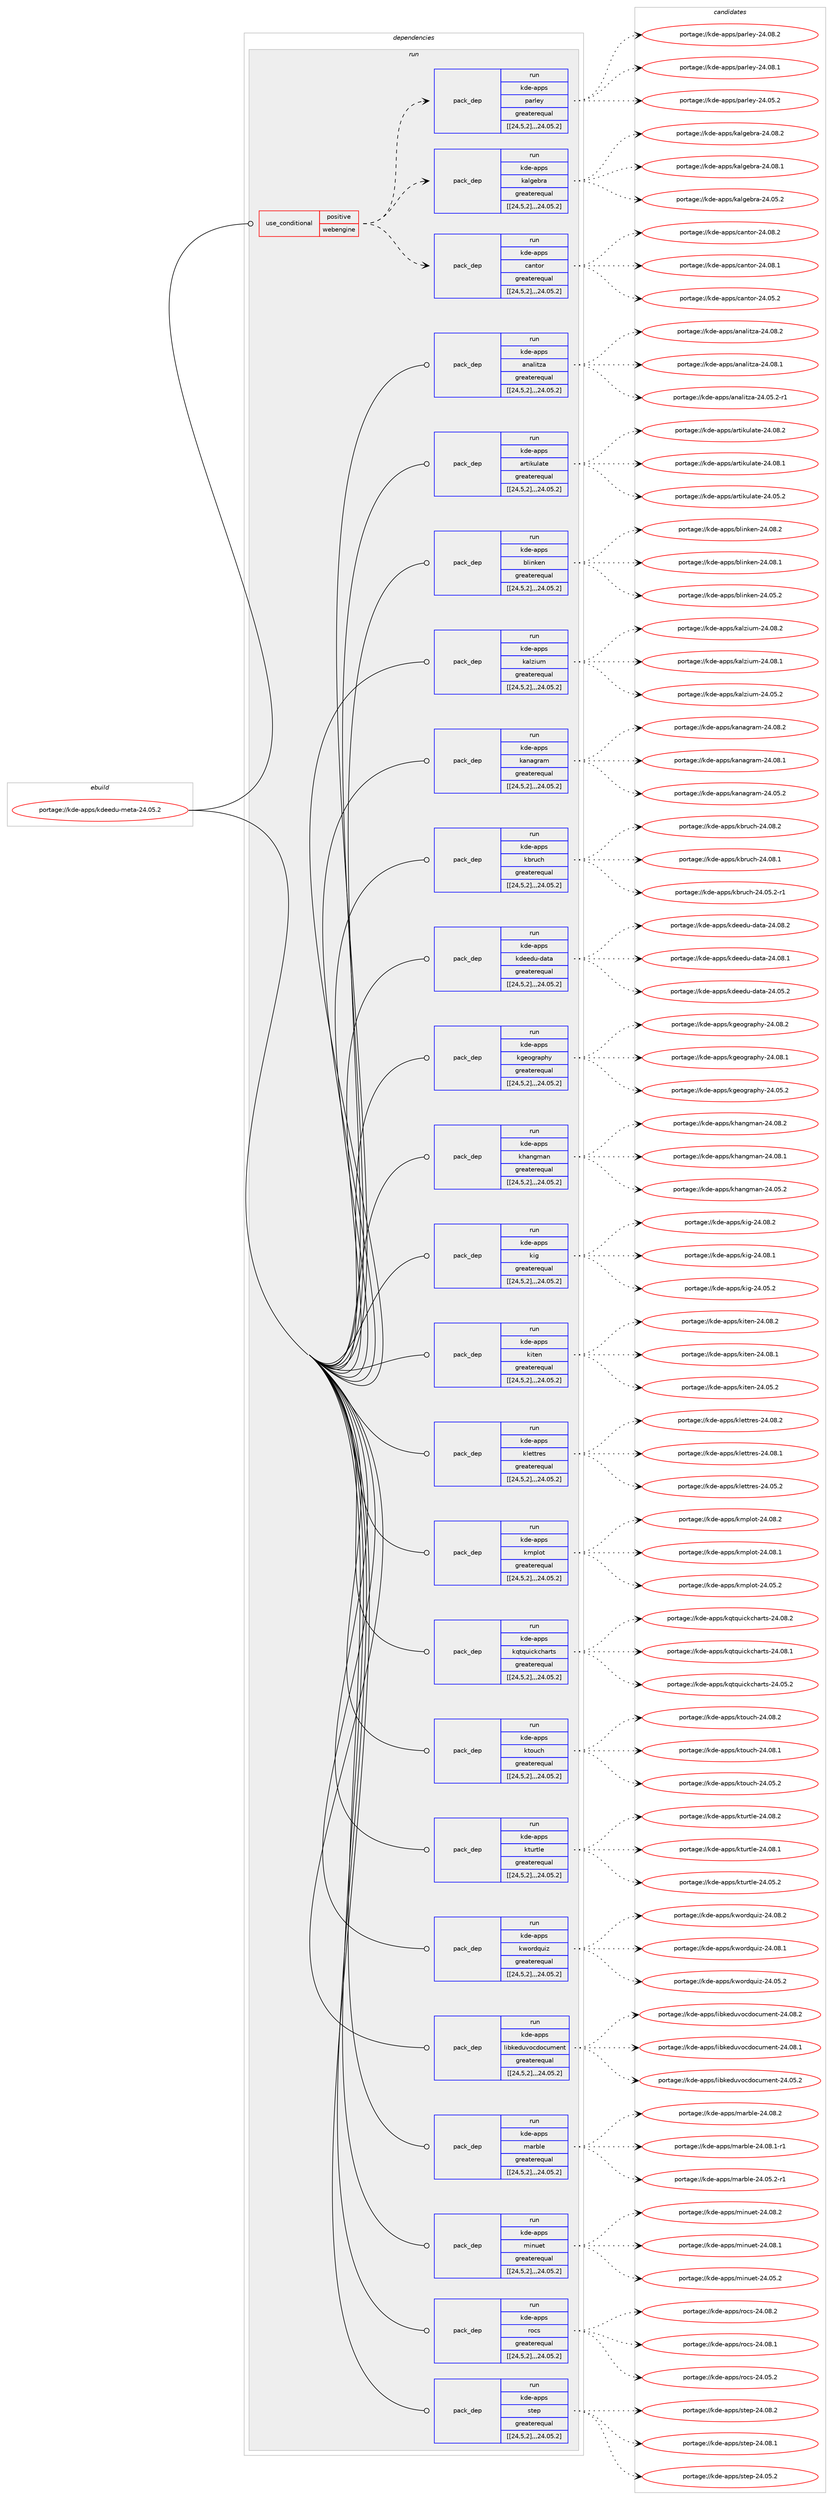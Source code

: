 digraph prolog {

# *************
# Graph options
# *************

newrank=true;
concentrate=true;
compound=true;
graph [rankdir=LR,fontname=Helvetica,fontsize=10,ranksep=1.5];#, ranksep=2.5, nodesep=0.2];
edge  [arrowhead=vee];
node  [fontname=Helvetica,fontsize=10];

# **********
# The ebuild
# **********

subgraph cluster_leftcol {
color=gray;
label=<<i>ebuild</i>>;
id [label="portage://kde-apps/kdeedu-meta-24.05.2", color=red, width=4, href="../kde-apps/kdeedu-meta-24.05.2.svg"];
}

# ****************
# The dependencies
# ****************

subgraph cluster_midcol {
color=gray;
label=<<i>dependencies</i>>;
subgraph cluster_compile {
fillcolor="#eeeeee";
style=filled;
label=<<i>compile</i>>;
}
subgraph cluster_compileandrun {
fillcolor="#eeeeee";
style=filled;
label=<<i>compile and run</i>>;
}
subgraph cluster_run {
fillcolor="#eeeeee";
style=filled;
label=<<i>run</i>>;
subgraph cond71968 {
dependency265942 [label=<<TABLE BORDER="0" CELLBORDER="1" CELLSPACING="0" CELLPADDING="4"><TR><TD ROWSPAN="3" CELLPADDING="10">use_conditional</TD></TR><TR><TD>positive</TD></TR><TR><TD>webengine</TD></TR></TABLE>>, shape=none, color=red];
subgraph pack192084 {
dependency265943 [label=<<TABLE BORDER="0" CELLBORDER="1" CELLSPACING="0" CELLPADDING="4" WIDTH="220"><TR><TD ROWSPAN="6" CELLPADDING="30">pack_dep</TD></TR><TR><TD WIDTH="110">run</TD></TR><TR><TD>kde-apps</TD></TR><TR><TD>cantor</TD></TR><TR><TD>greaterequal</TD></TR><TR><TD>[[24,5,2],,,24.05.2]</TD></TR></TABLE>>, shape=none, color=blue];
}
dependency265942:e -> dependency265943:w [weight=20,style="dashed",arrowhead="vee"];
subgraph pack192085 {
dependency265967 [label=<<TABLE BORDER="0" CELLBORDER="1" CELLSPACING="0" CELLPADDING="4" WIDTH="220"><TR><TD ROWSPAN="6" CELLPADDING="30">pack_dep</TD></TR><TR><TD WIDTH="110">run</TD></TR><TR><TD>kde-apps</TD></TR><TR><TD>kalgebra</TD></TR><TR><TD>greaterequal</TD></TR><TR><TD>[[24,5,2],,,24.05.2]</TD></TR></TABLE>>, shape=none, color=blue];
}
dependency265942:e -> dependency265967:w [weight=20,style="dashed",arrowhead="vee"];
subgraph pack192103 {
dependency265972 [label=<<TABLE BORDER="0" CELLBORDER="1" CELLSPACING="0" CELLPADDING="4" WIDTH="220"><TR><TD ROWSPAN="6" CELLPADDING="30">pack_dep</TD></TR><TR><TD WIDTH="110">run</TD></TR><TR><TD>kde-apps</TD></TR><TR><TD>parley</TD></TR><TR><TD>greaterequal</TD></TR><TR><TD>[[24,5,2],,,24.05.2]</TD></TR></TABLE>>, shape=none, color=blue];
}
dependency265942:e -> dependency265972:w [weight=20,style="dashed",arrowhead="vee"];
}
id:e -> dependency265942:w [weight=20,style="solid",arrowhead="odot"];
subgraph pack192121 {
dependency266018 [label=<<TABLE BORDER="0" CELLBORDER="1" CELLSPACING="0" CELLPADDING="4" WIDTH="220"><TR><TD ROWSPAN="6" CELLPADDING="30">pack_dep</TD></TR><TR><TD WIDTH="110">run</TD></TR><TR><TD>kde-apps</TD></TR><TR><TD>analitza</TD></TR><TR><TD>greaterequal</TD></TR><TR><TD>[[24,5,2],,,24.05.2]</TD></TR></TABLE>>, shape=none, color=blue];
}
id:e -> dependency266018:w [weight=20,style="solid",arrowhead="odot"];
subgraph pack192150 {
dependency266054 [label=<<TABLE BORDER="0" CELLBORDER="1" CELLSPACING="0" CELLPADDING="4" WIDTH="220"><TR><TD ROWSPAN="6" CELLPADDING="30">pack_dep</TD></TR><TR><TD WIDTH="110">run</TD></TR><TR><TD>kde-apps</TD></TR><TR><TD>artikulate</TD></TR><TR><TD>greaterequal</TD></TR><TR><TD>[[24,5,2],,,24.05.2]</TD></TR></TABLE>>, shape=none, color=blue];
}
id:e -> dependency266054:w [weight=20,style="solid",arrowhead="odot"];
subgraph pack192223 {
dependency266108 [label=<<TABLE BORDER="0" CELLBORDER="1" CELLSPACING="0" CELLPADDING="4" WIDTH="220"><TR><TD ROWSPAN="6" CELLPADDING="30">pack_dep</TD></TR><TR><TD WIDTH="110">run</TD></TR><TR><TD>kde-apps</TD></TR><TR><TD>blinken</TD></TR><TR><TD>greaterequal</TD></TR><TR><TD>[[24,5,2],,,24.05.2]</TD></TR></TABLE>>, shape=none, color=blue];
}
id:e -> dependency266108:w [weight=20,style="solid",arrowhead="odot"];
subgraph pack192257 {
dependency266150 [label=<<TABLE BORDER="0" CELLBORDER="1" CELLSPACING="0" CELLPADDING="4" WIDTH="220"><TR><TD ROWSPAN="6" CELLPADDING="30">pack_dep</TD></TR><TR><TD WIDTH="110">run</TD></TR><TR><TD>kde-apps</TD></TR><TR><TD>kalzium</TD></TR><TR><TD>greaterequal</TD></TR><TR><TD>[[24,5,2],,,24.05.2]</TD></TR></TABLE>>, shape=none, color=blue];
}
id:e -> dependency266150:w [weight=20,style="solid",arrowhead="odot"];
subgraph pack192272 {
dependency266182 [label=<<TABLE BORDER="0" CELLBORDER="1" CELLSPACING="0" CELLPADDING="4" WIDTH="220"><TR><TD ROWSPAN="6" CELLPADDING="30">pack_dep</TD></TR><TR><TD WIDTH="110">run</TD></TR><TR><TD>kde-apps</TD></TR><TR><TD>kanagram</TD></TR><TR><TD>greaterequal</TD></TR><TR><TD>[[24,5,2],,,24.05.2]</TD></TR></TABLE>>, shape=none, color=blue];
}
id:e -> dependency266182:w [weight=20,style="solid",arrowhead="odot"];
subgraph pack192322 {
dependency266257 [label=<<TABLE BORDER="0" CELLBORDER="1" CELLSPACING="0" CELLPADDING="4" WIDTH="220"><TR><TD ROWSPAN="6" CELLPADDING="30">pack_dep</TD></TR><TR><TD WIDTH="110">run</TD></TR><TR><TD>kde-apps</TD></TR><TR><TD>kbruch</TD></TR><TR><TD>greaterequal</TD></TR><TR><TD>[[24,5,2],,,24.05.2]</TD></TR></TABLE>>, shape=none, color=blue];
}
id:e -> dependency266257:w [weight=20,style="solid",arrowhead="odot"];
subgraph pack192349 {
dependency266261 [label=<<TABLE BORDER="0" CELLBORDER="1" CELLSPACING="0" CELLPADDING="4" WIDTH="220"><TR><TD ROWSPAN="6" CELLPADDING="30">pack_dep</TD></TR><TR><TD WIDTH="110">run</TD></TR><TR><TD>kde-apps</TD></TR><TR><TD>kdeedu-data</TD></TR><TR><TD>greaterequal</TD></TR><TR><TD>[[24,5,2],,,24.05.2]</TD></TR></TABLE>>, shape=none, color=blue];
}
id:e -> dependency266261:w [weight=20,style="solid",arrowhead="odot"];
subgraph pack192353 {
dependency266301 [label=<<TABLE BORDER="0" CELLBORDER="1" CELLSPACING="0" CELLPADDING="4" WIDTH="220"><TR><TD ROWSPAN="6" CELLPADDING="30">pack_dep</TD></TR><TR><TD WIDTH="110">run</TD></TR><TR><TD>kde-apps</TD></TR><TR><TD>kgeography</TD></TR><TR><TD>greaterequal</TD></TR><TR><TD>[[24,5,2],,,24.05.2]</TD></TR></TABLE>>, shape=none, color=blue];
}
id:e -> dependency266301:w [weight=20,style="solid",arrowhead="odot"];
subgraph pack192401 {
dependency266340 [label=<<TABLE BORDER="0" CELLBORDER="1" CELLSPACING="0" CELLPADDING="4" WIDTH="220"><TR><TD ROWSPAN="6" CELLPADDING="30">pack_dep</TD></TR><TR><TD WIDTH="110">run</TD></TR><TR><TD>kde-apps</TD></TR><TR><TD>khangman</TD></TR><TR><TD>greaterequal</TD></TR><TR><TD>[[24,5,2],,,24.05.2]</TD></TR></TABLE>>, shape=none, color=blue];
}
id:e -> dependency266340:w [weight=20,style="solid",arrowhead="odot"];
subgraph pack192418 {
dependency266377 [label=<<TABLE BORDER="0" CELLBORDER="1" CELLSPACING="0" CELLPADDING="4" WIDTH="220"><TR><TD ROWSPAN="6" CELLPADDING="30">pack_dep</TD></TR><TR><TD WIDTH="110">run</TD></TR><TR><TD>kde-apps</TD></TR><TR><TD>kig</TD></TR><TR><TD>greaterequal</TD></TR><TR><TD>[[24,5,2],,,24.05.2]</TD></TR></TABLE>>, shape=none, color=blue];
}
id:e -> dependency266377:w [weight=20,style="solid",arrowhead="odot"];
subgraph pack192450 {
dependency266419 [label=<<TABLE BORDER="0" CELLBORDER="1" CELLSPACING="0" CELLPADDING="4" WIDTH="220"><TR><TD ROWSPAN="6" CELLPADDING="30">pack_dep</TD></TR><TR><TD WIDTH="110">run</TD></TR><TR><TD>kde-apps</TD></TR><TR><TD>kiten</TD></TR><TR><TD>greaterequal</TD></TR><TR><TD>[[24,5,2],,,24.05.2]</TD></TR></TABLE>>, shape=none, color=blue];
}
id:e -> dependency266419:w [weight=20,style="solid",arrowhead="odot"];
subgraph pack192502 {
dependency266440 [label=<<TABLE BORDER="0" CELLBORDER="1" CELLSPACING="0" CELLPADDING="4" WIDTH="220"><TR><TD ROWSPAN="6" CELLPADDING="30">pack_dep</TD></TR><TR><TD WIDTH="110">run</TD></TR><TR><TD>kde-apps</TD></TR><TR><TD>klettres</TD></TR><TR><TD>greaterequal</TD></TR><TR><TD>[[24,5,2],,,24.05.2]</TD></TR></TABLE>>, shape=none, color=blue];
}
id:e -> dependency266440:w [weight=20,style="solid",arrowhead="odot"];
subgraph pack192505 {
dependency266458 [label=<<TABLE BORDER="0" CELLBORDER="1" CELLSPACING="0" CELLPADDING="4" WIDTH="220"><TR><TD ROWSPAN="6" CELLPADDING="30">pack_dep</TD></TR><TR><TD WIDTH="110">run</TD></TR><TR><TD>kde-apps</TD></TR><TR><TD>kmplot</TD></TR><TR><TD>greaterequal</TD></TR><TR><TD>[[24,5,2],,,24.05.2]</TD></TR></TABLE>>, shape=none, color=blue];
}
id:e -> dependency266458:w [weight=20,style="solid",arrowhead="odot"];
subgraph pack192529 {
dependency266462 [label=<<TABLE BORDER="0" CELLBORDER="1" CELLSPACING="0" CELLPADDING="4" WIDTH="220"><TR><TD ROWSPAN="6" CELLPADDING="30">pack_dep</TD></TR><TR><TD WIDTH="110">run</TD></TR><TR><TD>kde-apps</TD></TR><TR><TD>kqtquickcharts</TD></TR><TR><TD>greaterequal</TD></TR><TR><TD>[[24,5,2],,,24.05.2]</TD></TR></TABLE>>, shape=none, color=blue];
}
id:e -> dependency266462:w [weight=20,style="solid",arrowhead="odot"];
subgraph pack192533 {
dependency266467 [label=<<TABLE BORDER="0" CELLBORDER="1" CELLSPACING="0" CELLPADDING="4" WIDTH="220"><TR><TD ROWSPAN="6" CELLPADDING="30">pack_dep</TD></TR><TR><TD WIDTH="110">run</TD></TR><TR><TD>kde-apps</TD></TR><TR><TD>ktouch</TD></TR><TR><TD>greaterequal</TD></TR><TR><TD>[[24,5,2],,,24.05.2]</TD></TR></TABLE>>, shape=none, color=blue];
}
id:e -> dependency266467:w [weight=20,style="solid",arrowhead="odot"];
subgraph pack192587 {
dependency266529 [label=<<TABLE BORDER="0" CELLBORDER="1" CELLSPACING="0" CELLPADDING="4" WIDTH="220"><TR><TD ROWSPAN="6" CELLPADDING="30">pack_dep</TD></TR><TR><TD WIDTH="110">run</TD></TR><TR><TD>kde-apps</TD></TR><TR><TD>kturtle</TD></TR><TR><TD>greaterequal</TD></TR><TR><TD>[[24,5,2],,,24.05.2]</TD></TR></TABLE>>, shape=none, color=blue];
}
id:e -> dependency266529:w [weight=20,style="solid",arrowhead="odot"];
subgraph pack192591 {
dependency266535 [label=<<TABLE BORDER="0" CELLBORDER="1" CELLSPACING="0" CELLPADDING="4" WIDTH="220"><TR><TD ROWSPAN="6" CELLPADDING="30">pack_dep</TD></TR><TR><TD WIDTH="110">run</TD></TR><TR><TD>kde-apps</TD></TR><TR><TD>kwordquiz</TD></TR><TR><TD>greaterequal</TD></TR><TR><TD>[[24,5,2],,,24.05.2]</TD></TR></TABLE>>, shape=none, color=blue];
}
id:e -> dependency266535:w [weight=20,style="solid",arrowhead="odot"];
subgraph pack192595 {
dependency266550 [label=<<TABLE BORDER="0" CELLBORDER="1" CELLSPACING="0" CELLPADDING="4" WIDTH="220"><TR><TD ROWSPAN="6" CELLPADDING="30">pack_dep</TD></TR><TR><TD WIDTH="110">run</TD></TR><TR><TD>kde-apps</TD></TR><TR><TD>libkeduvocdocument</TD></TR><TR><TD>greaterequal</TD></TR><TR><TD>[[24,5,2],,,24.05.2]</TD></TR></TABLE>>, shape=none, color=blue];
}
id:e -> dependency266550:w [weight=20,style="solid",arrowhead="odot"];
subgraph pack192630 {
dependency266655 [label=<<TABLE BORDER="0" CELLBORDER="1" CELLSPACING="0" CELLPADDING="4" WIDTH="220"><TR><TD ROWSPAN="6" CELLPADDING="30">pack_dep</TD></TR><TR><TD WIDTH="110">run</TD></TR><TR><TD>kde-apps</TD></TR><TR><TD>marble</TD></TR><TR><TD>greaterequal</TD></TR><TR><TD>[[24,5,2],,,24.05.2]</TD></TR></TABLE>>, shape=none, color=blue];
}
id:e -> dependency266655:w [weight=20,style="solid",arrowhead="odot"];
subgraph pack192717 {
dependency266676 [label=<<TABLE BORDER="0" CELLBORDER="1" CELLSPACING="0" CELLPADDING="4" WIDTH="220"><TR><TD ROWSPAN="6" CELLPADDING="30">pack_dep</TD></TR><TR><TD WIDTH="110">run</TD></TR><TR><TD>kde-apps</TD></TR><TR><TD>minuet</TD></TR><TR><TD>greaterequal</TD></TR><TR><TD>[[24,5,2],,,24.05.2]</TD></TR></TABLE>>, shape=none, color=blue];
}
id:e -> dependency266676:w [weight=20,style="solid",arrowhead="odot"];
subgraph pack192737 {
dependency266698 [label=<<TABLE BORDER="0" CELLBORDER="1" CELLSPACING="0" CELLPADDING="4" WIDTH="220"><TR><TD ROWSPAN="6" CELLPADDING="30">pack_dep</TD></TR><TR><TD WIDTH="110">run</TD></TR><TR><TD>kde-apps</TD></TR><TR><TD>rocs</TD></TR><TR><TD>greaterequal</TD></TR><TR><TD>[[24,5,2],,,24.05.2]</TD></TR></TABLE>>, shape=none, color=blue];
}
id:e -> dependency266698:w [weight=20,style="solid",arrowhead="odot"];
subgraph pack192810 {
dependency266810 [label=<<TABLE BORDER="0" CELLBORDER="1" CELLSPACING="0" CELLPADDING="4" WIDTH="220"><TR><TD ROWSPAN="6" CELLPADDING="30">pack_dep</TD></TR><TR><TD WIDTH="110">run</TD></TR><TR><TD>kde-apps</TD></TR><TR><TD>step</TD></TR><TR><TD>greaterequal</TD></TR><TR><TD>[[24,5,2],,,24.05.2]</TD></TR></TABLE>>, shape=none, color=blue];
}
id:e -> dependency266810:w [weight=20,style="solid",arrowhead="odot"];
}
}

# **************
# The candidates
# **************

subgraph cluster_choices {
rank=same;
color=gray;
label=<<i>candidates</i>>;

subgraph choice192141 {
color=black;
nodesep=1;
choice10710010145971121121154799971101161111144550524648564650 [label="portage://kde-apps/cantor-24.08.2", color=red, width=4,href="../kde-apps/cantor-24.08.2.svg"];
choice10710010145971121121154799971101161111144550524648564649 [label="portage://kde-apps/cantor-24.08.1", color=red, width=4,href="../kde-apps/cantor-24.08.1.svg"];
choice10710010145971121121154799971101161111144550524648534650 [label="portage://kde-apps/cantor-24.05.2", color=red, width=4,href="../kde-apps/cantor-24.05.2.svg"];
dependency265943:e -> choice10710010145971121121154799971101161111144550524648564650:w [style=dotted,weight="100"];
dependency265943:e -> choice10710010145971121121154799971101161111144550524648564649:w [style=dotted,weight="100"];
dependency265943:e -> choice10710010145971121121154799971101161111144550524648534650:w [style=dotted,weight="100"];
}
subgraph choice192153 {
color=black;
nodesep=1;
choice1071001014597112112115471079710810310198114974550524648564650 [label="portage://kde-apps/kalgebra-24.08.2", color=red, width=4,href="../kde-apps/kalgebra-24.08.2.svg"];
choice1071001014597112112115471079710810310198114974550524648564649 [label="portage://kde-apps/kalgebra-24.08.1", color=red, width=4,href="../kde-apps/kalgebra-24.08.1.svg"];
choice1071001014597112112115471079710810310198114974550524648534650 [label="portage://kde-apps/kalgebra-24.05.2", color=red, width=4,href="../kde-apps/kalgebra-24.05.2.svg"];
dependency265967:e -> choice1071001014597112112115471079710810310198114974550524648564650:w [style=dotted,weight="100"];
dependency265967:e -> choice1071001014597112112115471079710810310198114974550524648564649:w [style=dotted,weight="100"];
dependency265967:e -> choice1071001014597112112115471079710810310198114974550524648534650:w [style=dotted,weight="100"];
}
subgraph choice192156 {
color=black;
nodesep=1;
choice107100101459711211211547112971141081011214550524648564650 [label="portage://kde-apps/parley-24.08.2", color=red, width=4,href="../kde-apps/parley-24.08.2.svg"];
choice107100101459711211211547112971141081011214550524648564649 [label="portage://kde-apps/parley-24.08.1", color=red, width=4,href="../kde-apps/parley-24.08.1.svg"];
choice107100101459711211211547112971141081011214550524648534650 [label="portage://kde-apps/parley-24.05.2", color=red, width=4,href="../kde-apps/parley-24.05.2.svg"];
dependency265972:e -> choice107100101459711211211547112971141081011214550524648564650:w [style=dotted,weight="100"];
dependency265972:e -> choice107100101459711211211547112971141081011214550524648564649:w [style=dotted,weight="100"];
dependency265972:e -> choice107100101459711211211547112971141081011214550524648534650:w [style=dotted,weight="100"];
}
subgraph choice192160 {
color=black;
nodesep=1;
choice1071001014597112112115479711097108105116122974550524648564650 [label="portage://kde-apps/analitza-24.08.2", color=red, width=4,href="../kde-apps/analitza-24.08.2.svg"];
choice1071001014597112112115479711097108105116122974550524648564649 [label="portage://kde-apps/analitza-24.08.1", color=red, width=4,href="../kde-apps/analitza-24.08.1.svg"];
choice10710010145971121121154797110971081051161229745505246485346504511449 [label="portage://kde-apps/analitza-24.05.2-r1", color=red, width=4,href="../kde-apps/analitza-24.05.2-r1.svg"];
dependency266018:e -> choice1071001014597112112115479711097108105116122974550524648564650:w [style=dotted,weight="100"];
dependency266018:e -> choice1071001014597112112115479711097108105116122974550524648564649:w [style=dotted,weight="100"];
dependency266018:e -> choice10710010145971121121154797110971081051161229745505246485346504511449:w [style=dotted,weight="100"];
}
subgraph choice192178 {
color=black;
nodesep=1;
choice10710010145971121121154797114116105107117108971161014550524648564650 [label="portage://kde-apps/artikulate-24.08.2", color=red, width=4,href="../kde-apps/artikulate-24.08.2.svg"];
choice10710010145971121121154797114116105107117108971161014550524648564649 [label="portage://kde-apps/artikulate-24.08.1", color=red, width=4,href="../kde-apps/artikulate-24.08.1.svg"];
choice10710010145971121121154797114116105107117108971161014550524648534650 [label="portage://kde-apps/artikulate-24.05.2", color=red, width=4,href="../kde-apps/artikulate-24.05.2.svg"];
dependency266054:e -> choice10710010145971121121154797114116105107117108971161014550524648564650:w [style=dotted,weight="100"];
dependency266054:e -> choice10710010145971121121154797114116105107117108971161014550524648564649:w [style=dotted,weight="100"];
dependency266054:e -> choice10710010145971121121154797114116105107117108971161014550524648534650:w [style=dotted,weight="100"];
}
subgraph choice192182 {
color=black;
nodesep=1;
choice107100101459711211211547981081051101071011104550524648564650 [label="portage://kde-apps/blinken-24.08.2", color=red, width=4,href="../kde-apps/blinken-24.08.2.svg"];
choice107100101459711211211547981081051101071011104550524648564649 [label="portage://kde-apps/blinken-24.08.1", color=red, width=4,href="../kde-apps/blinken-24.08.1.svg"];
choice107100101459711211211547981081051101071011104550524648534650 [label="portage://kde-apps/blinken-24.05.2", color=red, width=4,href="../kde-apps/blinken-24.05.2.svg"];
dependency266108:e -> choice107100101459711211211547981081051101071011104550524648564650:w [style=dotted,weight="100"];
dependency266108:e -> choice107100101459711211211547981081051101071011104550524648564649:w [style=dotted,weight="100"];
dependency266108:e -> choice107100101459711211211547981081051101071011104550524648534650:w [style=dotted,weight="100"];
}
subgraph choice192185 {
color=black;
nodesep=1;
choice107100101459711211211547107971081221051171094550524648564650 [label="portage://kde-apps/kalzium-24.08.2", color=red, width=4,href="../kde-apps/kalzium-24.08.2.svg"];
choice107100101459711211211547107971081221051171094550524648564649 [label="portage://kde-apps/kalzium-24.08.1", color=red, width=4,href="../kde-apps/kalzium-24.08.1.svg"];
choice107100101459711211211547107971081221051171094550524648534650 [label="portage://kde-apps/kalzium-24.05.2", color=red, width=4,href="../kde-apps/kalzium-24.05.2.svg"];
dependency266150:e -> choice107100101459711211211547107971081221051171094550524648564650:w [style=dotted,weight="100"];
dependency266150:e -> choice107100101459711211211547107971081221051171094550524648564649:w [style=dotted,weight="100"];
dependency266150:e -> choice107100101459711211211547107971081221051171094550524648534650:w [style=dotted,weight="100"];
}
subgraph choice192189 {
color=black;
nodesep=1;
choice1071001014597112112115471079711097103114971094550524648564650 [label="portage://kde-apps/kanagram-24.08.2", color=red, width=4,href="../kde-apps/kanagram-24.08.2.svg"];
choice1071001014597112112115471079711097103114971094550524648564649 [label="portage://kde-apps/kanagram-24.08.1", color=red, width=4,href="../kde-apps/kanagram-24.08.1.svg"];
choice1071001014597112112115471079711097103114971094550524648534650 [label="portage://kde-apps/kanagram-24.05.2", color=red, width=4,href="../kde-apps/kanagram-24.05.2.svg"];
dependency266182:e -> choice1071001014597112112115471079711097103114971094550524648564650:w [style=dotted,weight="100"];
dependency266182:e -> choice1071001014597112112115471079711097103114971094550524648564649:w [style=dotted,weight="100"];
dependency266182:e -> choice1071001014597112112115471079711097103114971094550524648534650:w [style=dotted,weight="100"];
}
subgraph choice192205 {
color=black;
nodesep=1;
choice10710010145971121121154710798114117991044550524648564650 [label="portage://kde-apps/kbruch-24.08.2", color=red, width=4,href="../kde-apps/kbruch-24.08.2.svg"];
choice10710010145971121121154710798114117991044550524648564649 [label="portage://kde-apps/kbruch-24.08.1", color=red, width=4,href="../kde-apps/kbruch-24.08.1.svg"];
choice107100101459711211211547107981141179910445505246485346504511449 [label="portage://kde-apps/kbruch-24.05.2-r1", color=red, width=4,href="../kde-apps/kbruch-24.05.2-r1.svg"];
dependency266257:e -> choice10710010145971121121154710798114117991044550524648564650:w [style=dotted,weight="100"];
dependency266257:e -> choice10710010145971121121154710798114117991044550524648564649:w [style=dotted,weight="100"];
dependency266257:e -> choice107100101459711211211547107981141179910445505246485346504511449:w [style=dotted,weight="100"];
}
subgraph choice192227 {
color=black;
nodesep=1;
choice1071001014597112112115471071001011011001174510097116974550524648564650 [label="portage://kde-apps/kdeedu-data-24.08.2", color=red, width=4,href="../kde-apps/kdeedu-data-24.08.2.svg"];
choice1071001014597112112115471071001011011001174510097116974550524648564649 [label="portage://kde-apps/kdeedu-data-24.08.1", color=red, width=4,href="../kde-apps/kdeedu-data-24.08.1.svg"];
choice1071001014597112112115471071001011011001174510097116974550524648534650 [label="portage://kde-apps/kdeedu-data-24.05.2", color=red, width=4,href="../kde-apps/kdeedu-data-24.05.2.svg"];
dependency266261:e -> choice1071001014597112112115471071001011011001174510097116974550524648564650:w [style=dotted,weight="100"];
dependency266261:e -> choice1071001014597112112115471071001011011001174510097116974550524648564649:w [style=dotted,weight="100"];
dependency266261:e -> choice1071001014597112112115471071001011011001174510097116974550524648534650:w [style=dotted,weight="100"];
}
subgraph choice192306 {
color=black;
nodesep=1;
choice107100101459711211211547107103101111103114971121041214550524648564650 [label="portage://kde-apps/kgeography-24.08.2", color=red, width=4,href="../kde-apps/kgeography-24.08.2.svg"];
choice107100101459711211211547107103101111103114971121041214550524648564649 [label="portage://kde-apps/kgeography-24.08.1", color=red, width=4,href="../kde-apps/kgeography-24.08.1.svg"];
choice107100101459711211211547107103101111103114971121041214550524648534650 [label="portage://kde-apps/kgeography-24.05.2", color=red, width=4,href="../kde-apps/kgeography-24.05.2.svg"];
dependency266301:e -> choice107100101459711211211547107103101111103114971121041214550524648564650:w [style=dotted,weight="100"];
dependency266301:e -> choice107100101459711211211547107103101111103114971121041214550524648564649:w [style=dotted,weight="100"];
dependency266301:e -> choice107100101459711211211547107103101111103114971121041214550524648534650:w [style=dotted,weight="100"];
}
subgraph choice192349 {
color=black;
nodesep=1;
choice10710010145971121121154710710497110103109971104550524648564650 [label="portage://kde-apps/khangman-24.08.2", color=red, width=4,href="../kde-apps/khangman-24.08.2.svg"];
choice10710010145971121121154710710497110103109971104550524648564649 [label="portage://kde-apps/khangman-24.08.1", color=red, width=4,href="../kde-apps/khangman-24.08.1.svg"];
choice10710010145971121121154710710497110103109971104550524648534650 [label="portage://kde-apps/khangman-24.05.2", color=red, width=4,href="../kde-apps/khangman-24.05.2.svg"];
dependency266340:e -> choice10710010145971121121154710710497110103109971104550524648564650:w [style=dotted,weight="100"];
dependency266340:e -> choice10710010145971121121154710710497110103109971104550524648564649:w [style=dotted,weight="100"];
dependency266340:e -> choice10710010145971121121154710710497110103109971104550524648534650:w [style=dotted,weight="100"];
}
subgraph choice192354 {
color=black;
nodesep=1;
choice1071001014597112112115471071051034550524648564650 [label="portage://kde-apps/kig-24.08.2", color=red, width=4,href="../kde-apps/kig-24.08.2.svg"];
choice1071001014597112112115471071051034550524648564649 [label="portage://kde-apps/kig-24.08.1", color=red, width=4,href="../kde-apps/kig-24.08.1.svg"];
choice1071001014597112112115471071051034550524648534650 [label="portage://kde-apps/kig-24.05.2", color=red, width=4,href="../kde-apps/kig-24.05.2.svg"];
dependency266377:e -> choice1071001014597112112115471071051034550524648564650:w [style=dotted,weight="100"];
dependency266377:e -> choice1071001014597112112115471071051034550524648564649:w [style=dotted,weight="100"];
dependency266377:e -> choice1071001014597112112115471071051034550524648534650:w [style=dotted,weight="100"];
}
subgraph choice192401 {
color=black;
nodesep=1;
choice1071001014597112112115471071051161011104550524648564650 [label="portage://kde-apps/kiten-24.08.2", color=red, width=4,href="../kde-apps/kiten-24.08.2.svg"];
choice1071001014597112112115471071051161011104550524648564649 [label="portage://kde-apps/kiten-24.08.1", color=red, width=4,href="../kde-apps/kiten-24.08.1.svg"];
choice1071001014597112112115471071051161011104550524648534650 [label="portage://kde-apps/kiten-24.05.2", color=red, width=4,href="../kde-apps/kiten-24.05.2.svg"];
dependency266419:e -> choice1071001014597112112115471071051161011104550524648564650:w [style=dotted,weight="100"];
dependency266419:e -> choice1071001014597112112115471071051161011104550524648564649:w [style=dotted,weight="100"];
dependency266419:e -> choice1071001014597112112115471071051161011104550524648534650:w [style=dotted,weight="100"];
}
subgraph choice192415 {
color=black;
nodesep=1;
choice1071001014597112112115471071081011161161141011154550524648564650 [label="portage://kde-apps/klettres-24.08.2", color=red, width=4,href="../kde-apps/klettres-24.08.2.svg"];
choice1071001014597112112115471071081011161161141011154550524648564649 [label="portage://kde-apps/klettres-24.08.1", color=red, width=4,href="../kde-apps/klettres-24.08.1.svg"];
choice1071001014597112112115471071081011161161141011154550524648534650 [label="portage://kde-apps/klettres-24.05.2", color=red, width=4,href="../kde-apps/klettres-24.05.2.svg"];
dependency266440:e -> choice1071001014597112112115471071081011161161141011154550524648564650:w [style=dotted,weight="100"];
dependency266440:e -> choice1071001014597112112115471071081011161161141011154550524648564649:w [style=dotted,weight="100"];
dependency266440:e -> choice1071001014597112112115471071081011161161141011154550524648534650:w [style=dotted,weight="100"];
}
subgraph choice192420 {
color=black;
nodesep=1;
choice1071001014597112112115471071091121081111164550524648564650 [label="portage://kde-apps/kmplot-24.08.2", color=red, width=4,href="../kde-apps/kmplot-24.08.2.svg"];
choice1071001014597112112115471071091121081111164550524648564649 [label="portage://kde-apps/kmplot-24.08.1", color=red, width=4,href="../kde-apps/kmplot-24.08.1.svg"];
choice1071001014597112112115471071091121081111164550524648534650 [label="portage://kde-apps/kmplot-24.05.2", color=red, width=4,href="../kde-apps/kmplot-24.05.2.svg"];
dependency266458:e -> choice1071001014597112112115471071091121081111164550524648564650:w [style=dotted,weight="100"];
dependency266458:e -> choice1071001014597112112115471071091121081111164550524648564649:w [style=dotted,weight="100"];
dependency266458:e -> choice1071001014597112112115471071091121081111164550524648534650:w [style=dotted,weight="100"];
}
subgraph choice192469 {
color=black;
nodesep=1;
choice1071001014597112112115471071131161131171059910799104971141161154550524648564650 [label="portage://kde-apps/kqtquickcharts-24.08.2", color=red, width=4,href="../kde-apps/kqtquickcharts-24.08.2.svg"];
choice1071001014597112112115471071131161131171059910799104971141161154550524648564649 [label="portage://kde-apps/kqtquickcharts-24.08.1", color=red, width=4,href="../kde-apps/kqtquickcharts-24.08.1.svg"];
choice1071001014597112112115471071131161131171059910799104971141161154550524648534650 [label="portage://kde-apps/kqtquickcharts-24.05.2", color=red, width=4,href="../kde-apps/kqtquickcharts-24.05.2.svg"];
dependency266462:e -> choice1071001014597112112115471071131161131171059910799104971141161154550524648564650:w [style=dotted,weight="100"];
dependency266462:e -> choice1071001014597112112115471071131161131171059910799104971141161154550524648564649:w [style=dotted,weight="100"];
dependency266462:e -> choice1071001014597112112115471071131161131171059910799104971141161154550524648534650:w [style=dotted,weight="100"];
}
subgraph choice192472 {
color=black;
nodesep=1;
choice107100101459711211211547107116111117991044550524648564650 [label="portage://kde-apps/ktouch-24.08.2", color=red, width=4,href="../kde-apps/ktouch-24.08.2.svg"];
choice107100101459711211211547107116111117991044550524648564649 [label="portage://kde-apps/ktouch-24.08.1", color=red, width=4,href="../kde-apps/ktouch-24.08.1.svg"];
choice107100101459711211211547107116111117991044550524648534650 [label="portage://kde-apps/ktouch-24.05.2", color=red, width=4,href="../kde-apps/ktouch-24.05.2.svg"];
dependency266467:e -> choice107100101459711211211547107116111117991044550524648564650:w [style=dotted,weight="100"];
dependency266467:e -> choice107100101459711211211547107116111117991044550524648564649:w [style=dotted,weight="100"];
dependency266467:e -> choice107100101459711211211547107116111117991044550524648534650:w [style=dotted,weight="100"];
}
subgraph choice192492 {
color=black;
nodesep=1;
choice1071001014597112112115471071161171141161081014550524648564650 [label="portage://kde-apps/kturtle-24.08.2", color=red, width=4,href="../kde-apps/kturtle-24.08.2.svg"];
choice1071001014597112112115471071161171141161081014550524648564649 [label="portage://kde-apps/kturtle-24.08.1", color=red, width=4,href="../kde-apps/kturtle-24.08.1.svg"];
choice1071001014597112112115471071161171141161081014550524648534650 [label="portage://kde-apps/kturtle-24.05.2", color=red, width=4,href="../kde-apps/kturtle-24.05.2.svg"];
dependency266529:e -> choice1071001014597112112115471071161171141161081014550524648564650:w [style=dotted,weight="100"];
dependency266529:e -> choice1071001014597112112115471071161171141161081014550524648564649:w [style=dotted,weight="100"];
dependency266529:e -> choice1071001014597112112115471071161171141161081014550524648534650:w [style=dotted,weight="100"];
}
subgraph choice192496 {
color=black;
nodesep=1;
choice1071001014597112112115471071191111141001131171051224550524648564650 [label="portage://kde-apps/kwordquiz-24.08.2", color=red, width=4,href="../kde-apps/kwordquiz-24.08.2.svg"];
choice1071001014597112112115471071191111141001131171051224550524648564649 [label="portage://kde-apps/kwordquiz-24.08.1", color=red, width=4,href="../kde-apps/kwordquiz-24.08.1.svg"];
choice1071001014597112112115471071191111141001131171051224550524648534650 [label="portage://kde-apps/kwordquiz-24.05.2", color=red, width=4,href="../kde-apps/kwordquiz-24.05.2.svg"];
dependency266535:e -> choice1071001014597112112115471071191111141001131171051224550524648564650:w [style=dotted,weight="100"];
dependency266535:e -> choice1071001014597112112115471071191111141001131171051224550524648564649:w [style=dotted,weight="100"];
dependency266535:e -> choice1071001014597112112115471071191111141001131171051224550524648534650:w [style=dotted,weight="100"];
}
subgraph choice192519 {
color=black;
nodesep=1;
choice1071001014597112112115471081059810710110011711811199100111991171091011101164550524648564650 [label="portage://kde-apps/libkeduvocdocument-24.08.2", color=red, width=4,href="../kde-apps/libkeduvocdocument-24.08.2.svg"];
choice1071001014597112112115471081059810710110011711811199100111991171091011101164550524648564649 [label="portage://kde-apps/libkeduvocdocument-24.08.1", color=red, width=4,href="../kde-apps/libkeduvocdocument-24.08.1.svg"];
choice1071001014597112112115471081059810710110011711811199100111991171091011101164550524648534650 [label="portage://kde-apps/libkeduvocdocument-24.05.2", color=red, width=4,href="../kde-apps/libkeduvocdocument-24.05.2.svg"];
dependency266550:e -> choice1071001014597112112115471081059810710110011711811199100111991171091011101164550524648564650:w [style=dotted,weight="100"];
dependency266550:e -> choice1071001014597112112115471081059810710110011711811199100111991171091011101164550524648564649:w [style=dotted,weight="100"];
dependency266550:e -> choice1071001014597112112115471081059810710110011711811199100111991171091011101164550524648534650:w [style=dotted,weight="100"];
}
subgraph choice192521 {
color=black;
nodesep=1;
choice10710010145971121121154710997114981081014550524648564650 [label="portage://kde-apps/marble-24.08.2", color=red, width=4,href="../kde-apps/marble-24.08.2.svg"];
choice107100101459711211211547109971149810810145505246485646494511449 [label="portage://kde-apps/marble-24.08.1-r1", color=red, width=4,href="../kde-apps/marble-24.08.1-r1.svg"];
choice107100101459711211211547109971149810810145505246485346504511449 [label="portage://kde-apps/marble-24.05.2-r1", color=red, width=4,href="../kde-apps/marble-24.05.2-r1.svg"];
dependency266655:e -> choice10710010145971121121154710997114981081014550524648564650:w [style=dotted,weight="100"];
dependency266655:e -> choice107100101459711211211547109971149810810145505246485646494511449:w [style=dotted,weight="100"];
dependency266655:e -> choice107100101459711211211547109971149810810145505246485346504511449:w [style=dotted,weight="100"];
}
subgraph choice192544 {
color=black;
nodesep=1;
choice1071001014597112112115471091051101171011164550524648564650 [label="portage://kde-apps/minuet-24.08.2", color=red, width=4,href="../kde-apps/minuet-24.08.2.svg"];
choice1071001014597112112115471091051101171011164550524648564649 [label="portage://kde-apps/minuet-24.08.1", color=red, width=4,href="../kde-apps/minuet-24.08.1.svg"];
choice1071001014597112112115471091051101171011164550524648534650 [label="portage://kde-apps/minuet-24.05.2", color=red, width=4,href="../kde-apps/minuet-24.05.2.svg"];
dependency266676:e -> choice1071001014597112112115471091051101171011164550524648564650:w [style=dotted,weight="100"];
dependency266676:e -> choice1071001014597112112115471091051101171011164550524648564649:w [style=dotted,weight="100"];
dependency266676:e -> choice1071001014597112112115471091051101171011164550524648534650:w [style=dotted,weight="100"];
}
subgraph choice192556 {
color=black;
nodesep=1;
choice107100101459711211211547114111991154550524648564650 [label="portage://kde-apps/rocs-24.08.2", color=red, width=4,href="../kde-apps/rocs-24.08.2.svg"];
choice107100101459711211211547114111991154550524648564649 [label="portage://kde-apps/rocs-24.08.1", color=red, width=4,href="../kde-apps/rocs-24.08.1.svg"];
choice107100101459711211211547114111991154550524648534650 [label="portage://kde-apps/rocs-24.05.2", color=red, width=4,href="../kde-apps/rocs-24.05.2.svg"];
dependency266698:e -> choice107100101459711211211547114111991154550524648564650:w [style=dotted,weight="100"];
dependency266698:e -> choice107100101459711211211547114111991154550524648564649:w [style=dotted,weight="100"];
dependency266698:e -> choice107100101459711211211547114111991154550524648534650:w [style=dotted,weight="100"];
}
subgraph choice192564 {
color=black;
nodesep=1;
choice1071001014597112112115471151161011124550524648564650 [label="portage://kde-apps/step-24.08.2", color=red, width=4,href="../kde-apps/step-24.08.2.svg"];
choice1071001014597112112115471151161011124550524648564649 [label="portage://kde-apps/step-24.08.1", color=red, width=4,href="../kde-apps/step-24.08.1.svg"];
choice1071001014597112112115471151161011124550524648534650 [label="portage://kde-apps/step-24.05.2", color=red, width=4,href="../kde-apps/step-24.05.2.svg"];
dependency266810:e -> choice1071001014597112112115471151161011124550524648564650:w [style=dotted,weight="100"];
dependency266810:e -> choice1071001014597112112115471151161011124550524648564649:w [style=dotted,weight="100"];
dependency266810:e -> choice1071001014597112112115471151161011124550524648534650:w [style=dotted,weight="100"];
}
}

}
